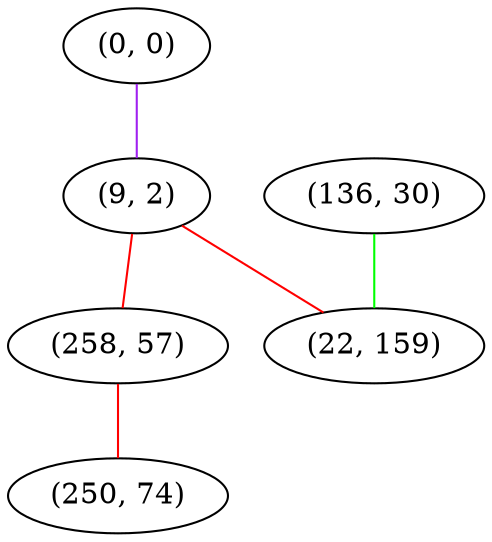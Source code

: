 graph "" {
"(0, 0)";
"(9, 2)";
"(136, 30)";
"(258, 57)";
"(250, 74)";
"(22, 159)";
"(0, 0)" -- "(9, 2)"  [color=purple, key=0, weight=4];
"(9, 2)" -- "(22, 159)"  [color=red, key=0, weight=1];
"(9, 2)" -- "(258, 57)"  [color=red, key=0, weight=1];
"(136, 30)" -- "(22, 159)"  [color=green, key=0, weight=2];
"(258, 57)" -- "(250, 74)"  [color=red, key=0, weight=1];
}
